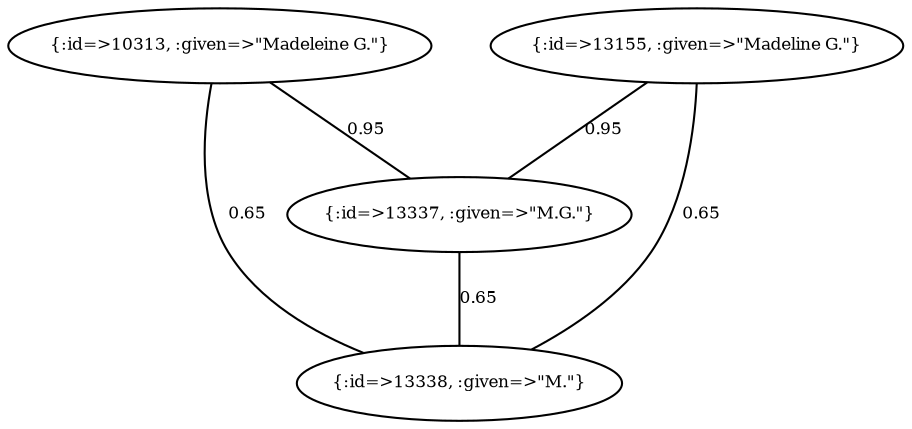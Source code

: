 graph Collector__WeightedGraph {
    "{:id=>10313, :given=>\"Madeleine G.\"}" [
        fontsize = 8,
        label = "{:id=>10313, :given=>\"Madeleine G.\"}"
    ]

    "{:id=>13155, :given=>\"Madeline G.\"}" [
        fontsize = 8,
        label = "{:id=>13155, :given=>\"Madeline G.\"}"
    ]

    "{:id=>13337, :given=>\"M.G.\"}" [
        fontsize = 8,
        label = "{:id=>13337, :given=>\"M.G.\"}"
    ]

    "{:id=>13338, :given=>\"M.\"}" [
        fontsize = 8,
        label = "{:id=>13338, :given=>\"M.\"}"
    ]

    "{:id=>10313, :given=>\"Madeleine G.\"}" -- "{:id=>13337, :given=>\"M.G.\"}" [
        fontsize = 8,
        label = 0.95
    ]

    "{:id=>10313, :given=>\"Madeleine G.\"}" -- "{:id=>13338, :given=>\"M.\"}" [
        fontsize = 8,
        label = 0.65
    ]

    "{:id=>13155, :given=>\"Madeline G.\"}" -- "{:id=>13337, :given=>\"M.G.\"}" [
        fontsize = 8,
        label = 0.95
    ]

    "{:id=>13155, :given=>\"Madeline G.\"}" -- "{:id=>13338, :given=>\"M.\"}" [
        fontsize = 8,
        label = 0.65
    ]

    "{:id=>13337, :given=>\"M.G.\"}" -- "{:id=>13338, :given=>\"M.\"}" [
        fontsize = 8,
        label = 0.65
    ]
}
